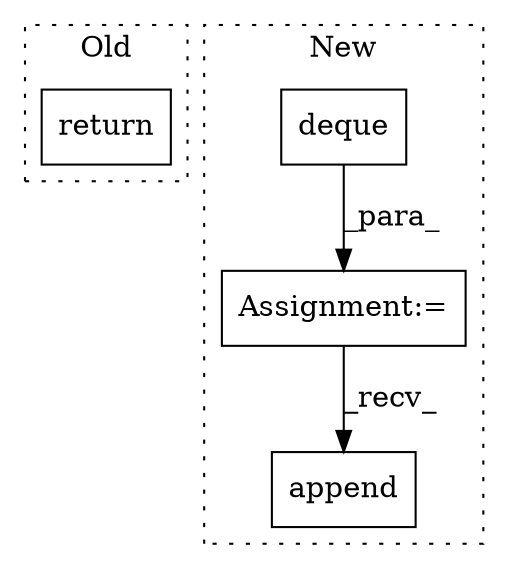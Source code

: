 digraph G {
subgraph cluster0 {
1 [label="return" a="41" s="656" l="7" shape="box"];
label = "Old";
style="dotted";
}
subgraph cluster1 {
2 [label="deque" a="32" s="2603" l="7" shape="box"];
3 [label="Assignment:=" a="7" s="2602" l="1" shape="box"];
4 [label="append" a="32" s="2784,2800" l="7,1" shape="box"];
label = "New";
style="dotted";
}
2 -> 3 [label="_para_"];
3 -> 4 [label="_recv_"];
}